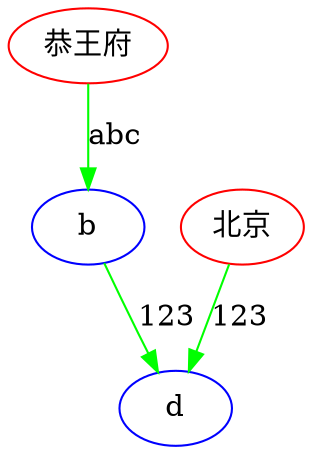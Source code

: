 digraph 2020224143543 {
	a [label="恭王府" color=red fontname=FangSong]
	b [color=blue]
	c [label="北京" color=red fontname=FangSong]
	d [color=blue]
	a -> b [label=abc color=green]
	c -> d [label=123 color=green]
	b -> d [label=123 color=green]
}
